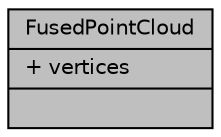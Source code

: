 digraph "FusedPointCloud"
{
 // LATEX_PDF_SIZE
  edge [fontname="Helvetica",fontsize="10",labelfontname="Helvetica",labelfontsize="10"];
  node [fontname="Helvetica",fontsize="10",shape=record];
  Node1 [label="{FusedPointCloud\n|+ vertices\l|}",height=0.2,width=0.4,color="black", fillcolor="grey75", style="filled", fontcolor="black",tooltip="A fused point cloud contains both geometric and color data of the scene captured by spatial mapping."];
}
